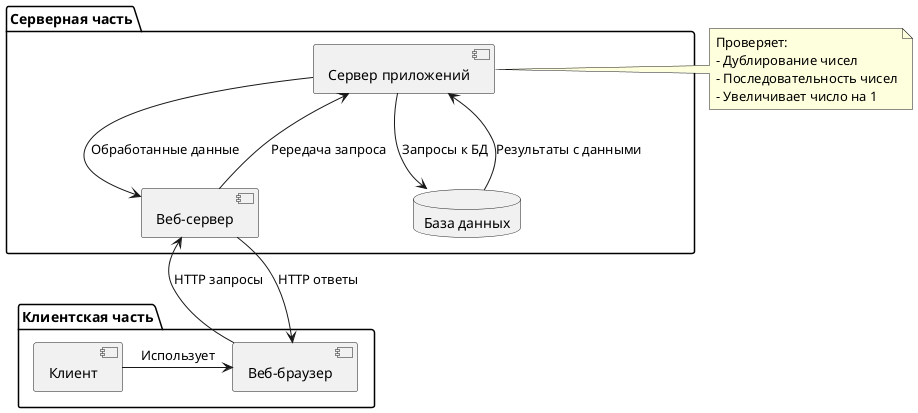 @startuml "Диаграмма компонентов"

package "Серверная часть" {
    [Сервер приложений] as ServerApp
    [Веб-сервер] as ServerWeb
    database "База данных" as db
}

package "Клиентская часть" {
  [Клиент] as Client
  [Веб-браузер] as browser
}

Client -> browser       : Использует
browser --> ServerWeb   : HTTP запросы
ServerWeb --> ServerApp : Рередача запроса 
ServerApp --> db        : Запросы к БД
db --> ServerApp        : Результаты c данными
ServerApp --> ServerWeb : Обработанные данные
ServerWeb --> browser   : HTTP ответы

note right of ServerApp
  Проверяет:
  - Дублирование чисел
  - Последовательность чисел
  - Увеличивает число на 1
end note

@enduml
